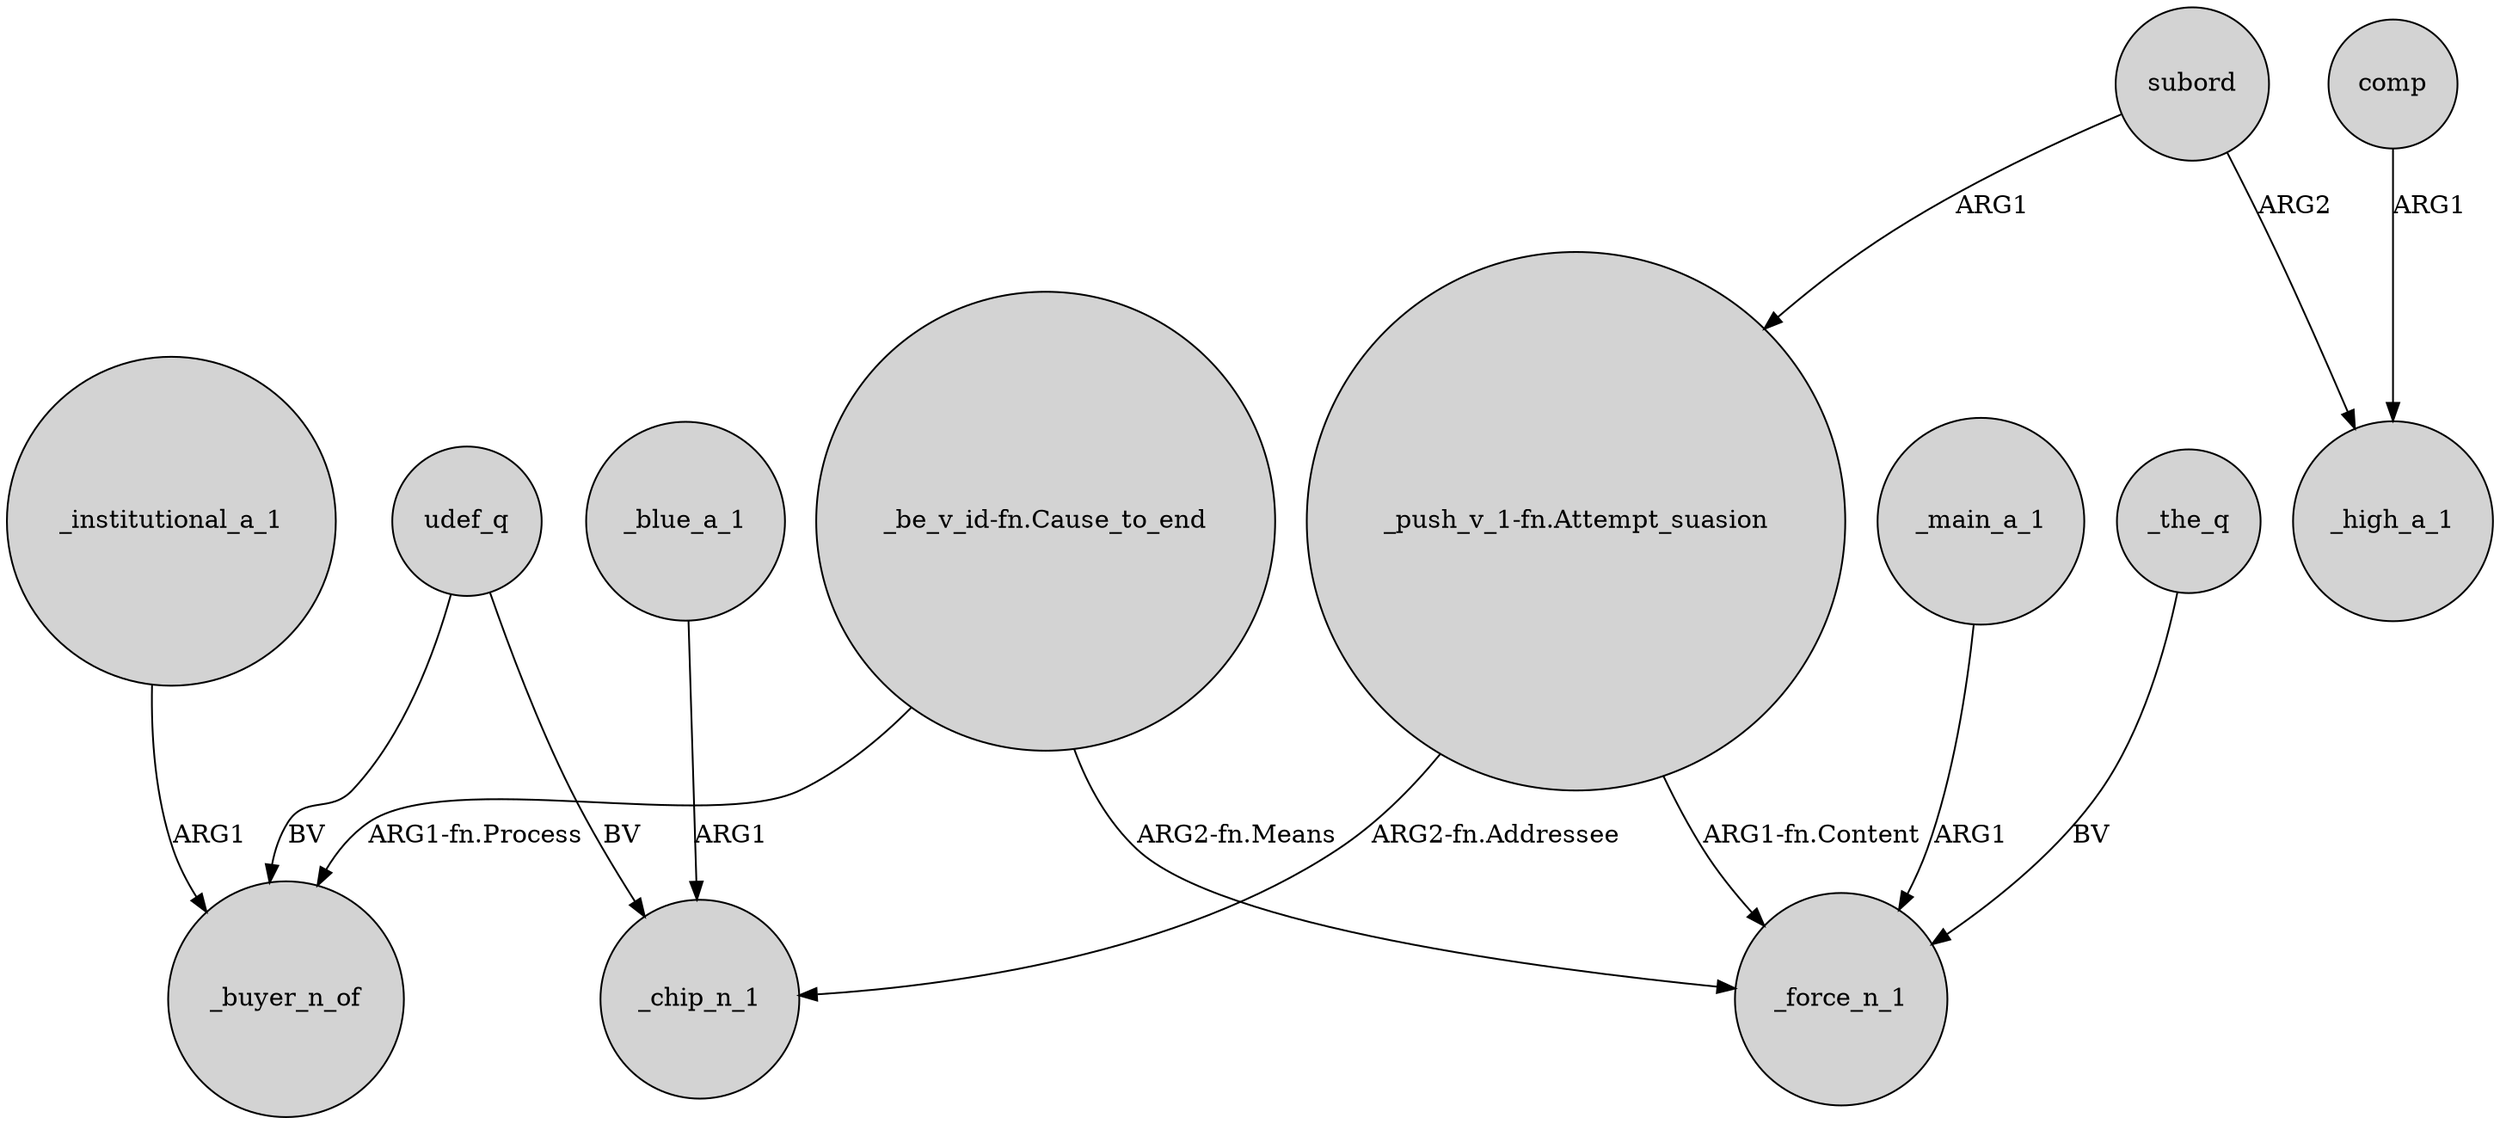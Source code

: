 digraph {
	node [shape=circle style=filled]
	"_be_v_id-fn.Cause_to_end" -> _buyer_n_of [label="ARG1-fn.Process"]
	udef_q -> _chip_n_1 [label=BV]
	subord -> _high_a_1 [label=ARG2]
	udef_q -> _buyer_n_of [label=BV]
	comp -> _high_a_1 [label=ARG1]
	"_be_v_id-fn.Cause_to_end" -> _force_n_1 [label="ARG2-fn.Means"]
	_institutional_a_1 -> _buyer_n_of [label=ARG1]
	"_push_v_1-fn.Attempt_suasion" -> _chip_n_1 [label="ARG2-fn.Addressee"]
	subord -> "_push_v_1-fn.Attempt_suasion" [label=ARG1]
	_main_a_1 -> _force_n_1 [label=ARG1]
	_blue_a_1 -> _chip_n_1 [label=ARG1]
	"_push_v_1-fn.Attempt_suasion" -> _force_n_1 [label="ARG1-fn.Content"]
	_the_q -> _force_n_1 [label=BV]
}

